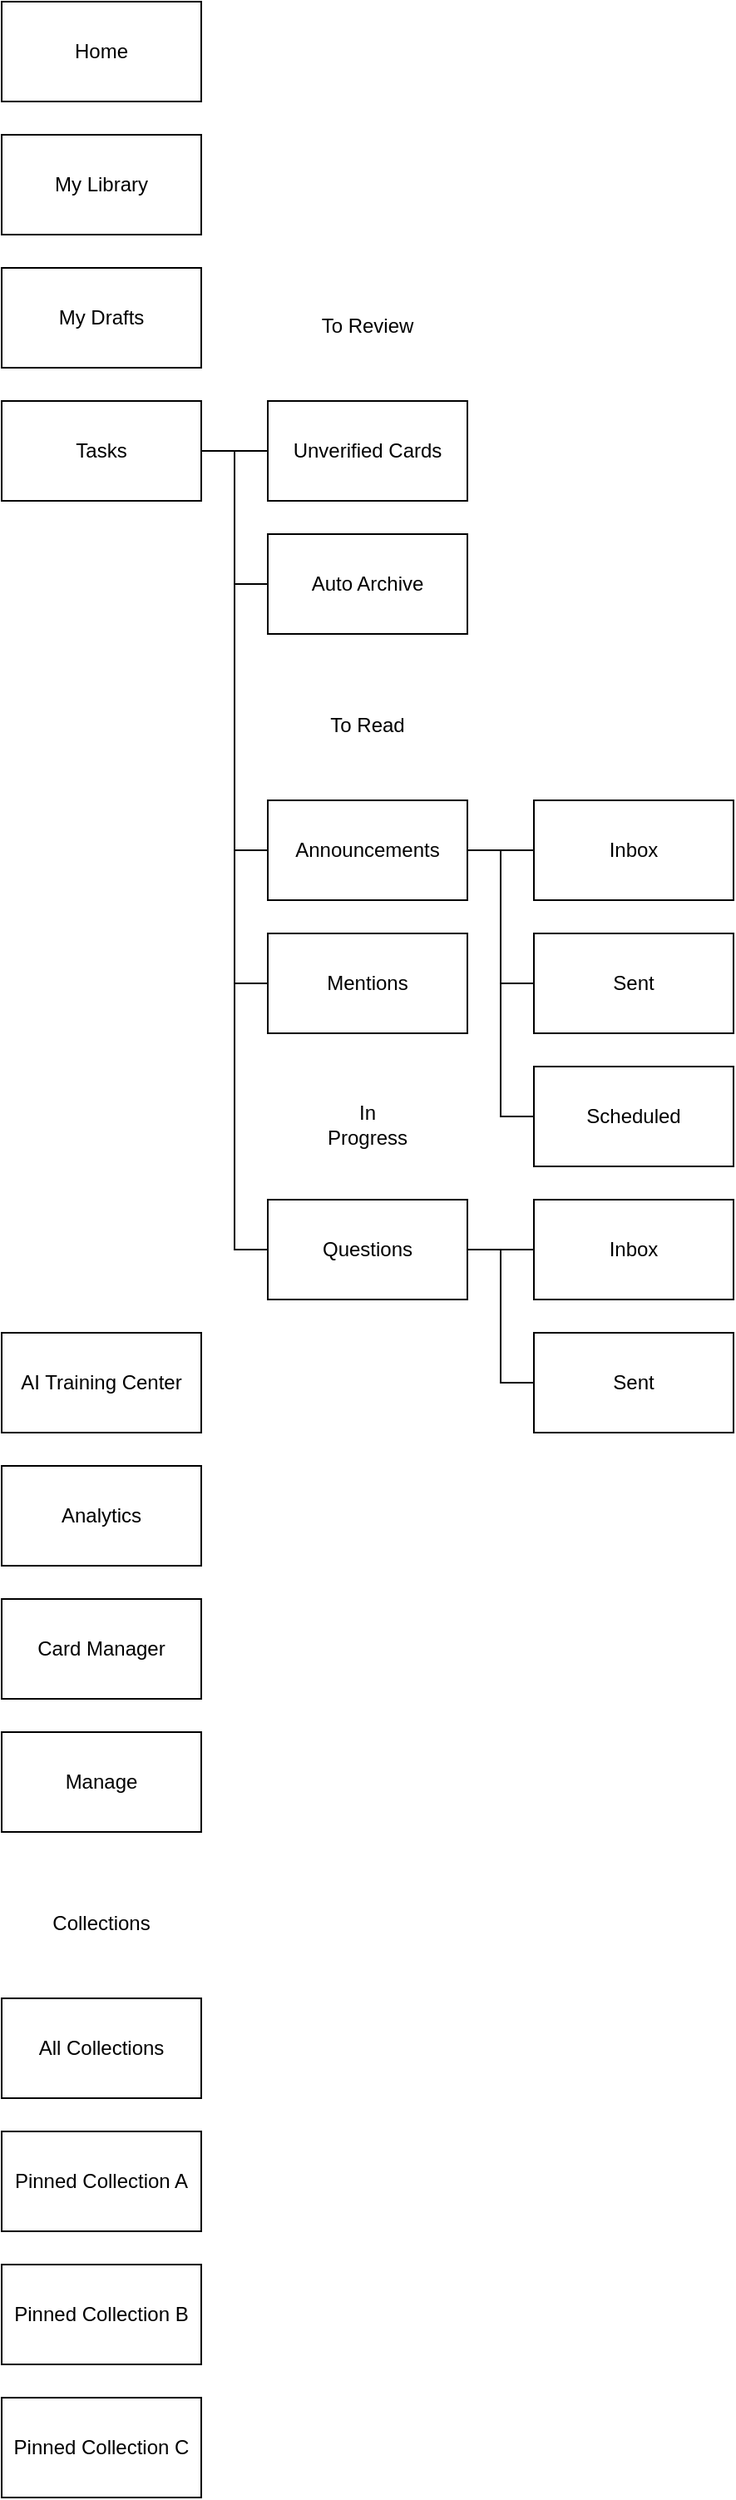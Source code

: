 <mxfile version="24.6.5" type="github">
  <diagram name="Page-1" id="dbrxAhzCIJZhIyj1XYBA">
    <mxGraphModel dx="1194" dy="1979" grid="1" gridSize="10" guides="1" tooltips="1" connect="1" arrows="0" fold="1" page="0" pageScale="1" pageWidth="1100" pageHeight="1700" math="0" shadow="0">
      <root>
        <mxCell id="0" />
        <mxCell id="1" parent="0" />
        <mxCell id="oM58pHl83kPPtiYQCpX2-1" value="Home" style="rounded=0;whiteSpace=wrap;html=1;" vertex="1" parent="1">
          <mxGeometry x="-400" y="-1000" width="120" height="60" as="geometry" />
        </mxCell>
        <mxCell id="oM58pHl83kPPtiYQCpX2-2" value="My Library" style="rounded=0;whiteSpace=wrap;html=1;" vertex="1" parent="1">
          <mxGeometry x="-400" y="-920" width="120" height="60" as="geometry" />
        </mxCell>
        <mxCell id="oM58pHl83kPPtiYQCpX2-3" value="My Drafts" style="rounded=0;whiteSpace=wrap;html=1;" vertex="1" parent="1">
          <mxGeometry x="-400" y="-840" width="120" height="60" as="geometry" />
        </mxCell>
        <mxCell id="oM58pHl83kPPtiYQCpX2-28" style="edgeStyle=orthogonalEdgeStyle;rounded=0;orthogonalLoop=1;jettySize=auto;html=1;endArrow=none;endFill=0;" edge="1" parent="1" source="oM58pHl83kPPtiYQCpX2-4" target="oM58pHl83kPPtiYQCpX2-15">
          <mxGeometry relative="1" as="geometry" />
        </mxCell>
        <mxCell id="oM58pHl83kPPtiYQCpX2-30" style="edgeStyle=orthogonalEdgeStyle;rounded=0;orthogonalLoop=1;jettySize=auto;html=1;exitX=1;exitY=0.5;exitDx=0;exitDy=0;entryX=0;entryY=0.5;entryDx=0;entryDy=0;endArrow=none;endFill=0;" edge="1" parent="1" source="oM58pHl83kPPtiYQCpX2-4" target="oM58pHl83kPPtiYQCpX2-17">
          <mxGeometry relative="1" as="geometry">
            <mxPoint x="-260" y="-660" as="targetPoint" />
          </mxGeometry>
        </mxCell>
        <mxCell id="oM58pHl83kPPtiYQCpX2-31" style="edgeStyle=orthogonalEdgeStyle;rounded=0;orthogonalLoop=1;jettySize=auto;html=1;exitX=1;exitY=0.5;exitDx=0;exitDy=0;entryX=0;entryY=0.5;entryDx=0;entryDy=0;endArrow=none;endFill=0;" edge="1" parent="1" source="oM58pHl83kPPtiYQCpX2-4" target="oM58pHl83kPPtiYQCpX2-19">
          <mxGeometry relative="1" as="geometry" />
        </mxCell>
        <mxCell id="oM58pHl83kPPtiYQCpX2-32" style="edgeStyle=orthogonalEdgeStyle;rounded=0;orthogonalLoop=1;jettySize=auto;html=1;exitX=1;exitY=0.5;exitDx=0;exitDy=0;entryX=0;entryY=0.5;entryDx=0;entryDy=0;endArrow=none;endFill=0;" edge="1" parent="1" source="oM58pHl83kPPtiYQCpX2-4" target="oM58pHl83kPPtiYQCpX2-20">
          <mxGeometry relative="1" as="geometry" />
        </mxCell>
        <mxCell id="oM58pHl83kPPtiYQCpX2-33" style="edgeStyle=orthogonalEdgeStyle;shape=connector;rounded=0;orthogonalLoop=1;jettySize=auto;html=1;exitX=1;exitY=0.5;exitDx=0;exitDy=0;entryX=0;entryY=0.5;entryDx=0;entryDy=0;strokeColor=default;align=center;verticalAlign=middle;fontFamily=Helvetica;fontSize=11;fontColor=default;labelBackgroundColor=default;endArrow=none;endFill=0;" edge="1" parent="1" source="oM58pHl83kPPtiYQCpX2-4" target="oM58pHl83kPPtiYQCpX2-21">
          <mxGeometry relative="1" as="geometry" />
        </mxCell>
        <mxCell id="oM58pHl83kPPtiYQCpX2-4" value="Tasks" style="rounded=0;whiteSpace=wrap;html=1;" vertex="1" parent="1">
          <mxGeometry x="-400" y="-760" width="120" height="60" as="geometry" />
        </mxCell>
        <mxCell id="oM58pHl83kPPtiYQCpX2-5" value="AI Training Center" style="rounded=0;whiteSpace=wrap;html=1;" vertex="1" parent="1">
          <mxGeometry x="-400" y="-200" width="120" height="60" as="geometry" />
        </mxCell>
        <mxCell id="oM58pHl83kPPtiYQCpX2-6" value="Analytics" style="rounded=0;whiteSpace=wrap;html=1;" vertex="1" parent="1">
          <mxGeometry x="-400" y="-120" width="120" height="60" as="geometry" />
        </mxCell>
        <mxCell id="oM58pHl83kPPtiYQCpX2-7" value="Card Manager" style="rounded=0;whiteSpace=wrap;html=1;" vertex="1" parent="1">
          <mxGeometry x="-400" y="-40" width="120" height="60" as="geometry" />
        </mxCell>
        <mxCell id="oM58pHl83kPPtiYQCpX2-8" value="Manage" style="rounded=0;whiteSpace=wrap;html=1;" vertex="1" parent="1">
          <mxGeometry x="-400" y="40" width="120" height="60" as="geometry" />
        </mxCell>
        <mxCell id="oM58pHl83kPPtiYQCpX2-9" value="All Collections" style="rounded=0;whiteSpace=wrap;html=1;" vertex="1" parent="1">
          <mxGeometry x="-400" y="200" width="120" height="60" as="geometry" />
        </mxCell>
        <mxCell id="oM58pHl83kPPtiYQCpX2-10" value="Pinned Collection A" style="rounded=0;whiteSpace=wrap;html=1;" vertex="1" parent="1">
          <mxGeometry x="-400" y="280" width="120" height="60" as="geometry" />
        </mxCell>
        <mxCell id="oM58pHl83kPPtiYQCpX2-11" value="Pinned Collection B" style="rounded=0;whiteSpace=wrap;html=1;" vertex="1" parent="1">
          <mxGeometry x="-400" y="360" width="120" height="60" as="geometry" />
        </mxCell>
        <mxCell id="oM58pHl83kPPtiYQCpX2-12" value="Pinned Collection C" style="rounded=0;whiteSpace=wrap;html=1;" vertex="1" parent="1">
          <mxGeometry x="-400" y="440" width="120" height="60" as="geometry" />
        </mxCell>
        <mxCell id="oM58pHl83kPPtiYQCpX2-13" value="Collections" style="text;html=1;align=center;verticalAlign=middle;whiteSpace=wrap;rounded=0;" vertex="1" parent="1">
          <mxGeometry x="-370" y="140" width="60" height="30" as="geometry" />
        </mxCell>
        <mxCell id="oM58pHl83kPPtiYQCpX2-15" value="Unverified Cards" style="rounded=0;whiteSpace=wrap;html=1;" vertex="1" parent="1">
          <mxGeometry x="-240" y="-760" width="120" height="60" as="geometry" />
        </mxCell>
        <mxCell id="oM58pHl83kPPtiYQCpX2-16" value="To Review" style="text;html=1;align=center;verticalAlign=middle;whiteSpace=wrap;rounded=0;" vertex="1" parent="1">
          <mxGeometry x="-210" y="-820" width="60" height="30" as="geometry" />
        </mxCell>
        <mxCell id="oM58pHl83kPPtiYQCpX2-17" value="Auto Archive" style="rounded=0;whiteSpace=wrap;html=1;" vertex="1" parent="1">
          <mxGeometry x="-240" y="-680" width="120" height="60" as="geometry" />
        </mxCell>
        <mxCell id="oM58pHl83kPPtiYQCpX2-18" value="To Read" style="text;html=1;align=center;verticalAlign=middle;whiteSpace=wrap;rounded=0;" vertex="1" parent="1">
          <mxGeometry x="-210" y="-580" width="60" height="30" as="geometry" />
        </mxCell>
        <mxCell id="oM58pHl83kPPtiYQCpX2-34" style="edgeStyle=orthogonalEdgeStyle;shape=connector;rounded=0;orthogonalLoop=1;jettySize=auto;html=1;exitX=1;exitY=0.5;exitDx=0;exitDy=0;entryX=0;entryY=0.5;entryDx=0;entryDy=0;strokeColor=default;align=center;verticalAlign=middle;fontFamily=Helvetica;fontSize=11;fontColor=default;labelBackgroundColor=default;endArrow=none;endFill=0;" edge="1" parent="1" source="oM58pHl83kPPtiYQCpX2-19" target="oM58pHl83kPPtiYQCpX2-23">
          <mxGeometry relative="1" as="geometry" />
        </mxCell>
        <mxCell id="oM58pHl83kPPtiYQCpX2-35" style="edgeStyle=orthogonalEdgeStyle;shape=connector;rounded=0;orthogonalLoop=1;jettySize=auto;html=1;exitX=1;exitY=0.5;exitDx=0;exitDy=0;entryX=0;entryY=0.5;entryDx=0;entryDy=0;strokeColor=default;align=center;verticalAlign=middle;fontFamily=Helvetica;fontSize=11;fontColor=default;labelBackgroundColor=default;endArrow=none;endFill=0;" edge="1" parent="1" source="oM58pHl83kPPtiYQCpX2-19" target="oM58pHl83kPPtiYQCpX2-24">
          <mxGeometry relative="1" as="geometry" />
        </mxCell>
        <mxCell id="oM58pHl83kPPtiYQCpX2-36" style="edgeStyle=orthogonalEdgeStyle;shape=connector;rounded=0;orthogonalLoop=1;jettySize=auto;html=1;exitX=1;exitY=0.5;exitDx=0;exitDy=0;entryX=0;entryY=0.5;entryDx=0;entryDy=0;strokeColor=default;align=center;verticalAlign=middle;fontFamily=Helvetica;fontSize=11;fontColor=default;labelBackgroundColor=default;endArrow=none;endFill=0;" edge="1" parent="1" source="oM58pHl83kPPtiYQCpX2-19" target="oM58pHl83kPPtiYQCpX2-25">
          <mxGeometry relative="1" as="geometry" />
        </mxCell>
        <mxCell id="oM58pHl83kPPtiYQCpX2-19" value="Announcements" style="rounded=0;whiteSpace=wrap;html=1;" vertex="1" parent="1">
          <mxGeometry x="-240" y="-520" width="120" height="60" as="geometry" />
        </mxCell>
        <mxCell id="oM58pHl83kPPtiYQCpX2-20" value="Mentions" style="rounded=0;whiteSpace=wrap;html=1;" vertex="1" parent="1">
          <mxGeometry x="-240" y="-440" width="120" height="60" as="geometry" />
        </mxCell>
        <mxCell id="oM58pHl83kPPtiYQCpX2-37" style="edgeStyle=orthogonalEdgeStyle;shape=connector;rounded=0;orthogonalLoop=1;jettySize=auto;html=1;exitX=1;exitY=0.5;exitDx=0;exitDy=0;entryX=0;entryY=0.5;entryDx=0;entryDy=0;strokeColor=default;align=center;verticalAlign=middle;fontFamily=Helvetica;fontSize=11;fontColor=default;labelBackgroundColor=default;endArrow=none;endFill=0;" edge="1" parent="1" source="oM58pHl83kPPtiYQCpX2-21" target="oM58pHl83kPPtiYQCpX2-26">
          <mxGeometry relative="1" as="geometry" />
        </mxCell>
        <mxCell id="oM58pHl83kPPtiYQCpX2-38" style="edgeStyle=orthogonalEdgeStyle;shape=connector;rounded=0;orthogonalLoop=1;jettySize=auto;html=1;exitX=1;exitY=0.5;exitDx=0;exitDy=0;entryX=0;entryY=0.5;entryDx=0;entryDy=0;strokeColor=default;align=center;verticalAlign=middle;fontFamily=Helvetica;fontSize=11;fontColor=default;labelBackgroundColor=default;endArrow=none;endFill=0;" edge="1" parent="1" source="oM58pHl83kPPtiYQCpX2-21" target="oM58pHl83kPPtiYQCpX2-27">
          <mxGeometry relative="1" as="geometry" />
        </mxCell>
        <mxCell id="oM58pHl83kPPtiYQCpX2-21" value="Questions" style="rounded=0;whiteSpace=wrap;html=1;" vertex="1" parent="1">
          <mxGeometry x="-240" y="-280" width="120" height="60" as="geometry" />
        </mxCell>
        <mxCell id="oM58pHl83kPPtiYQCpX2-22" value="In Progress" style="text;html=1;align=center;verticalAlign=middle;whiteSpace=wrap;rounded=0;" vertex="1" parent="1">
          <mxGeometry x="-210" y="-340" width="60" height="30" as="geometry" />
        </mxCell>
        <mxCell id="oM58pHl83kPPtiYQCpX2-23" value="Inbox" style="rounded=0;whiteSpace=wrap;html=1;" vertex="1" parent="1">
          <mxGeometry x="-80" y="-520" width="120" height="60" as="geometry" />
        </mxCell>
        <mxCell id="oM58pHl83kPPtiYQCpX2-24" value="Sent" style="rounded=0;whiteSpace=wrap;html=1;" vertex="1" parent="1">
          <mxGeometry x="-80" y="-440" width="120" height="60" as="geometry" />
        </mxCell>
        <mxCell id="oM58pHl83kPPtiYQCpX2-25" value="Scheduled" style="rounded=0;whiteSpace=wrap;html=1;" vertex="1" parent="1">
          <mxGeometry x="-80" y="-360" width="120" height="60" as="geometry" />
        </mxCell>
        <mxCell id="oM58pHl83kPPtiYQCpX2-26" value="Inbox" style="rounded=0;whiteSpace=wrap;html=1;" vertex="1" parent="1">
          <mxGeometry x="-80" y="-280" width="120" height="60" as="geometry" />
        </mxCell>
        <mxCell id="oM58pHl83kPPtiYQCpX2-27" value="Sent" style="rounded=0;whiteSpace=wrap;html=1;" vertex="1" parent="1">
          <mxGeometry x="-80" y="-200" width="120" height="60" as="geometry" />
        </mxCell>
      </root>
    </mxGraphModel>
  </diagram>
</mxfile>
